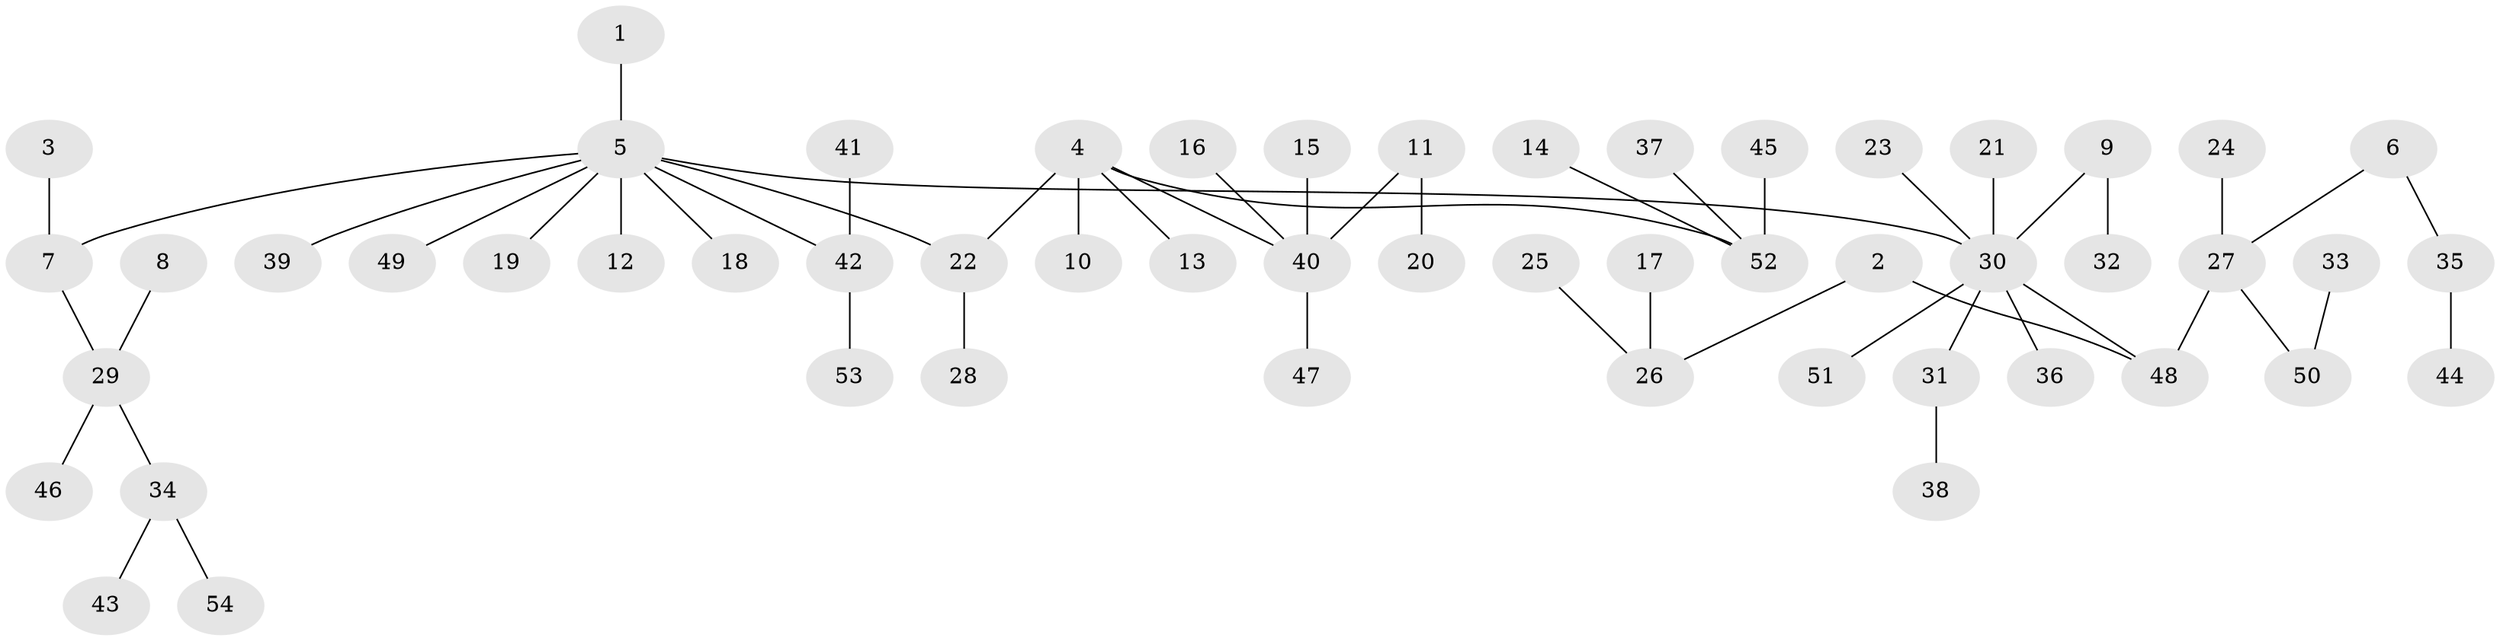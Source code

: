 // original degree distribution, {5: 0.027777777777777776, 4: 0.10185185185185185, 6: 0.018518518518518517, 1: 0.5, 3: 0.07407407407407407, 2: 0.26851851851851855, 7: 0.009259259259259259}
// Generated by graph-tools (version 1.1) at 2025/26/03/09/25 03:26:33]
// undirected, 54 vertices, 53 edges
graph export_dot {
graph [start="1"]
  node [color=gray90,style=filled];
  1;
  2;
  3;
  4;
  5;
  6;
  7;
  8;
  9;
  10;
  11;
  12;
  13;
  14;
  15;
  16;
  17;
  18;
  19;
  20;
  21;
  22;
  23;
  24;
  25;
  26;
  27;
  28;
  29;
  30;
  31;
  32;
  33;
  34;
  35;
  36;
  37;
  38;
  39;
  40;
  41;
  42;
  43;
  44;
  45;
  46;
  47;
  48;
  49;
  50;
  51;
  52;
  53;
  54;
  1 -- 5 [weight=1.0];
  2 -- 26 [weight=1.0];
  2 -- 48 [weight=1.0];
  3 -- 7 [weight=1.0];
  4 -- 10 [weight=1.0];
  4 -- 13 [weight=1.0];
  4 -- 22 [weight=1.0];
  4 -- 40 [weight=1.0];
  4 -- 52 [weight=1.0];
  5 -- 7 [weight=1.0];
  5 -- 12 [weight=1.0];
  5 -- 18 [weight=1.0];
  5 -- 19 [weight=1.0];
  5 -- 22 [weight=1.0];
  5 -- 30 [weight=1.0];
  5 -- 39 [weight=1.0];
  5 -- 42 [weight=1.0];
  5 -- 49 [weight=1.0];
  6 -- 27 [weight=1.0];
  6 -- 35 [weight=1.0];
  7 -- 29 [weight=1.0];
  8 -- 29 [weight=1.0];
  9 -- 30 [weight=1.0];
  9 -- 32 [weight=1.0];
  11 -- 20 [weight=1.0];
  11 -- 40 [weight=1.0];
  14 -- 52 [weight=1.0];
  15 -- 40 [weight=1.0];
  16 -- 40 [weight=1.0];
  17 -- 26 [weight=1.0];
  21 -- 30 [weight=1.0];
  22 -- 28 [weight=1.0];
  23 -- 30 [weight=1.0];
  24 -- 27 [weight=1.0];
  25 -- 26 [weight=1.0];
  27 -- 48 [weight=1.0];
  27 -- 50 [weight=1.0];
  29 -- 34 [weight=1.0];
  29 -- 46 [weight=1.0];
  30 -- 31 [weight=1.0];
  30 -- 36 [weight=1.0];
  30 -- 48 [weight=1.0];
  30 -- 51 [weight=1.0];
  31 -- 38 [weight=1.0];
  33 -- 50 [weight=1.0];
  34 -- 43 [weight=1.0];
  34 -- 54 [weight=1.0];
  35 -- 44 [weight=1.0];
  37 -- 52 [weight=1.0];
  40 -- 47 [weight=1.0];
  41 -- 42 [weight=1.0];
  42 -- 53 [weight=1.0];
  45 -- 52 [weight=1.0];
}
